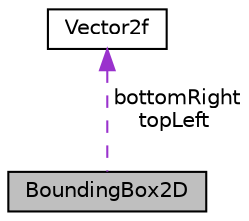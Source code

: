 digraph "BoundingBox2D"
{
 // LATEX_PDF_SIZE
  edge [fontname="Helvetica",fontsize="10",labelfontname="Helvetica",labelfontsize="10"];
  node [fontname="Helvetica",fontsize="10",shape=record];
  Node1 [label="BoundingBox2D",height=0.2,width=0.4,color="black", fillcolor="grey75", style="filled", fontcolor="black",tooltip="A rectangular bounding box in pixels."];
  Node2 -> Node1 [dir="back",color="darkorchid3",fontsize="10",style="dashed",label=" bottomRight\ntopLeft" ,fontname="Helvetica"];
  Node2 [label="Vector2f",height=0.2,width=0.4,color="black", fillcolor="white", style="filled",URL="$unionVector2f.html",tooltip="2D floating-point vector with convenience accessors."];
}
